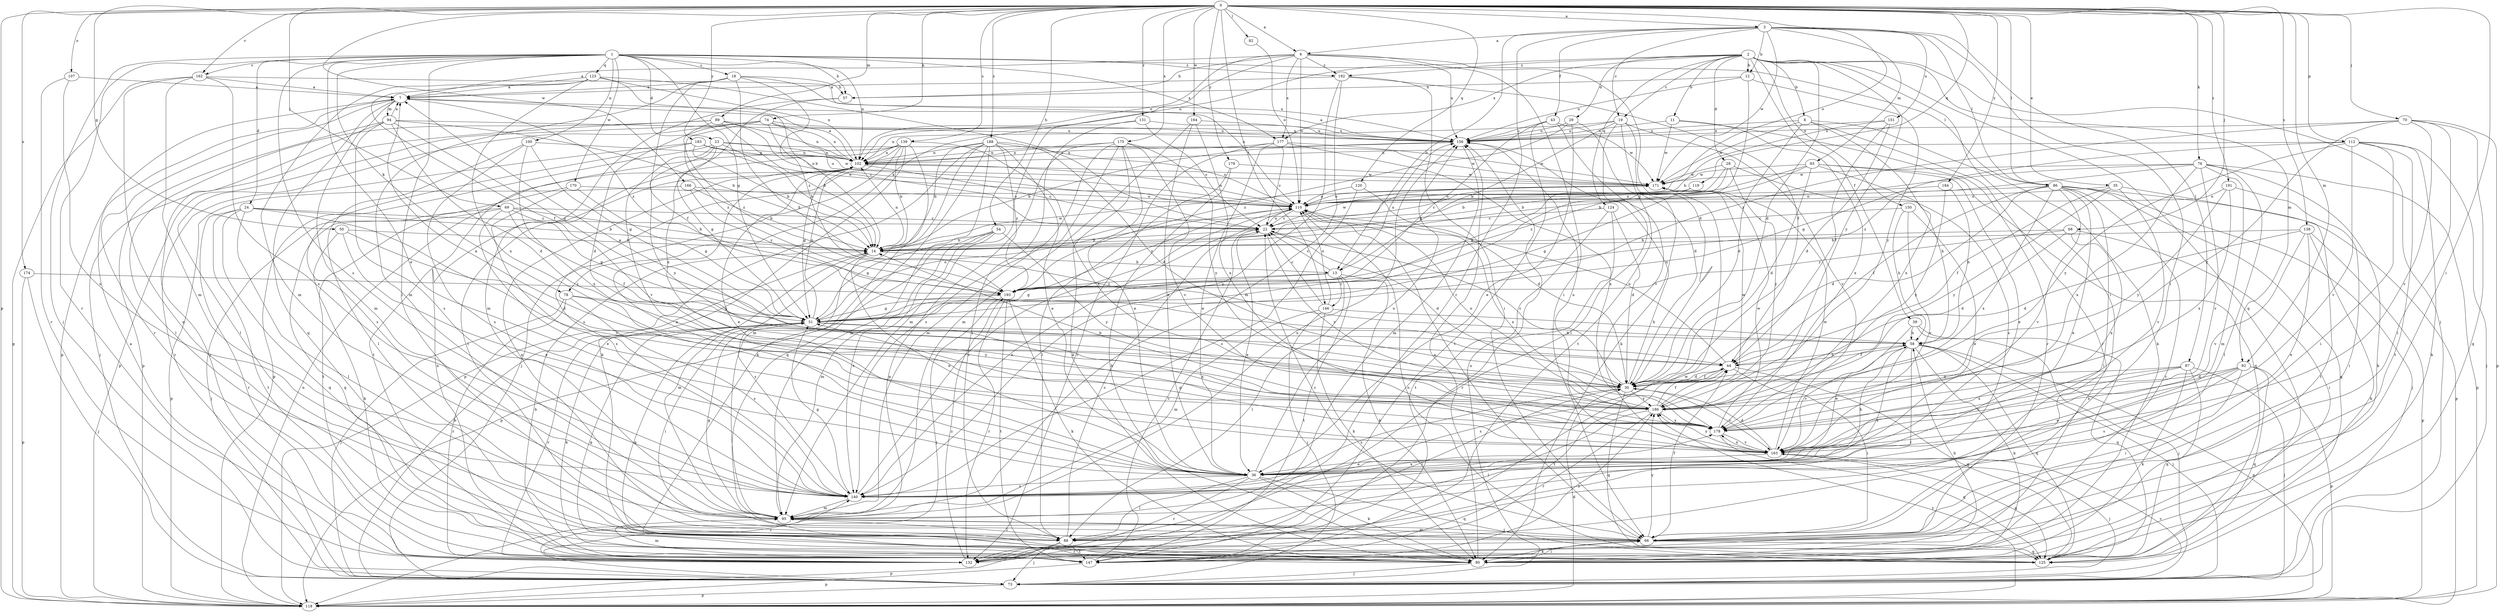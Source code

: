 strict digraph  {
0;
1;
2;
3;
6;
7;
8;
11;
12;
13;
14;
18;
19;
22;
23;
24;
28;
29;
30;
35;
36;
39;
43;
44;
50;
51;
54;
57;
58;
66;
68;
69;
70;
73;
74;
76;
78;
80;
82;
86;
87;
88;
89;
92;
93;
94;
95;
100;
102;
107;
110;
112;
118;
119;
120;
123;
124;
125;
131;
132;
138;
139;
140;
146;
147;
150;
151;
156;
162;
163;
164;
166;
170;
171;
174;
175;
177;
178;
179;
183;
184;
186;
188;
191;
192;
193;
0 -> 3  [label=a];
0 -> 6  [label=a];
0 -> 35  [label=e];
0 -> 50  [label=g];
0 -> 54  [label=h];
0 -> 66  [label=i];
0 -> 68  [label=j];
0 -> 69  [label=j];
0 -> 70  [label=j];
0 -> 74  [label=k];
0 -> 76  [label=k];
0 -> 82  [label=l];
0 -> 86  [label=l];
0 -> 89  [label=m];
0 -> 92  [label=m];
0 -> 107  [label=o];
0 -> 110  [label=o];
0 -> 112  [label=p];
0 -> 118  [label=p];
0 -> 119  [label=q];
0 -> 120  [label=q];
0 -> 131  [label=r];
0 -> 138  [label=s];
0 -> 139  [label=s];
0 -> 146  [label=t];
0 -> 162  [label=v];
0 -> 164  [label=w];
0 -> 166  [label=w];
0 -> 174  [label=x];
0 -> 175  [label=x];
0 -> 179  [label=y];
0 -> 183  [label=y];
0 -> 184  [label=y];
0 -> 188  [label=z];
0 -> 191  [label=z];
1 -> 18  [label=c];
1 -> 23  [label=d];
1 -> 24  [label=d];
1 -> 36  [label=e];
1 -> 51  [label=g];
1 -> 57  [label=h];
1 -> 66  [label=i];
1 -> 73  [label=j];
1 -> 78  [label=k];
1 -> 86  [label=l];
1 -> 100  [label=n];
1 -> 102  [label=n];
1 -> 123  [label=q];
1 -> 132  [label=r];
1 -> 140  [label=s];
1 -> 162  [label=v];
1 -> 170  [label=w];
1 -> 177  [label=x];
1 -> 192  [label=z];
2 -> 8  [label=b];
2 -> 11  [label=b];
2 -> 12  [label=b];
2 -> 19  [label=c];
2 -> 28  [label=d];
2 -> 29  [label=d];
2 -> 30  [label=d];
2 -> 39  [label=f];
2 -> 66  [label=i];
2 -> 73  [label=j];
2 -> 92  [label=m];
2 -> 102  [label=n];
2 -> 124  [label=q];
2 -> 125  [label=q];
2 -> 150  [label=u];
2 -> 177  [label=x];
2 -> 186  [label=y];
2 -> 192  [label=z];
3 -> 6  [label=a];
3 -> 12  [label=b];
3 -> 13  [label=b];
3 -> 19  [label=c];
3 -> 43  [label=f];
3 -> 66  [label=i];
3 -> 86  [label=l];
3 -> 87  [label=l];
3 -> 93  [label=m];
3 -> 132  [label=r];
3 -> 151  [label=u];
3 -> 171  [label=w];
6 -> 7  [label=a];
6 -> 30  [label=d];
6 -> 57  [label=h];
6 -> 66  [label=i];
6 -> 78  [label=k];
6 -> 102  [label=n];
6 -> 110  [label=o];
6 -> 156  [label=u];
6 -> 177  [label=x];
6 -> 192  [label=z];
7 -> 94  [label=m];
7 -> 95  [label=m];
7 -> 118  [label=p];
7 -> 125  [label=q];
7 -> 132  [label=r];
7 -> 193  [label=z];
8 -> 30  [label=d];
8 -> 80  [label=k];
8 -> 132  [label=r];
8 -> 156  [label=u];
8 -> 171  [label=w];
8 -> 178  [label=x];
11 -> 132  [label=r];
11 -> 156  [label=u];
11 -> 171  [label=w];
11 -> 178  [label=x];
12 -> 51  [label=g];
12 -> 57  [label=h];
12 -> 156  [label=u];
12 -> 186  [label=y];
13 -> 22  [label=c];
13 -> 51  [label=g];
13 -> 80  [label=k];
13 -> 88  [label=l];
13 -> 146  [label=t];
13 -> 147  [label=t];
13 -> 156  [label=u];
13 -> 193  [label=z];
14 -> 13  [label=b];
14 -> 36  [label=e];
14 -> 95  [label=m];
14 -> 102  [label=n];
14 -> 140  [label=s];
14 -> 171  [label=w];
18 -> 7  [label=a];
18 -> 44  [label=f];
18 -> 57  [label=h];
18 -> 58  [label=h];
18 -> 95  [label=m];
18 -> 110  [label=o];
18 -> 193  [label=z];
19 -> 13  [label=b];
19 -> 80  [label=k];
19 -> 88  [label=l];
19 -> 102  [label=n];
19 -> 147  [label=t];
19 -> 156  [label=u];
19 -> 163  [label=v];
22 -> 14  [label=b];
22 -> 30  [label=d];
22 -> 36  [label=e];
22 -> 110  [label=o];
22 -> 171  [label=w];
22 -> 186  [label=y];
23 -> 14  [label=b];
23 -> 51  [label=g];
23 -> 102  [label=n];
23 -> 118  [label=p];
23 -> 163  [label=v];
23 -> 171  [label=w];
23 -> 186  [label=y];
24 -> 14  [label=b];
24 -> 22  [label=c];
24 -> 88  [label=l];
24 -> 125  [label=q];
24 -> 132  [label=r];
24 -> 147  [label=t];
24 -> 163  [label=v];
28 -> 14  [label=b];
28 -> 51  [label=g];
28 -> 140  [label=s];
28 -> 171  [label=w];
28 -> 186  [label=y];
29 -> 30  [label=d];
29 -> 36  [label=e];
29 -> 156  [label=u];
29 -> 193  [label=z];
30 -> 7  [label=a];
30 -> 22  [label=c];
30 -> 44  [label=f];
30 -> 88  [label=l];
30 -> 125  [label=q];
30 -> 140  [label=s];
30 -> 156  [label=u];
30 -> 163  [label=v];
30 -> 186  [label=y];
35 -> 44  [label=f];
35 -> 110  [label=o];
35 -> 147  [label=t];
35 -> 163  [label=v];
35 -> 186  [label=y];
36 -> 58  [label=h];
36 -> 80  [label=k];
36 -> 88  [label=l];
36 -> 102  [label=n];
36 -> 125  [label=q];
36 -> 132  [label=r];
36 -> 140  [label=s];
36 -> 156  [label=u];
39 -> 36  [label=e];
39 -> 58  [label=h];
39 -> 73  [label=j];
39 -> 125  [label=q];
43 -> 51  [label=g];
43 -> 147  [label=t];
43 -> 156  [label=u];
43 -> 163  [label=v];
43 -> 171  [label=w];
44 -> 30  [label=d];
44 -> 58  [label=h];
44 -> 66  [label=i];
44 -> 110  [label=o];
44 -> 125  [label=q];
44 -> 140  [label=s];
44 -> 147  [label=t];
50 -> 14  [label=b];
50 -> 30  [label=d];
50 -> 36  [label=e];
50 -> 80  [label=k];
51 -> 58  [label=h];
51 -> 66  [label=i];
51 -> 80  [label=k];
51 -> 102  [label=n];
51 -> 110  [label=o];
51 -> 132  [label=r];
51 -> 178  [label=x];
54 -> 14  [label=b];
54 -> 51  [label=g];
54 -> 95  [label=m];
54 -> 118  [label=p];
54 -> 140  [label=s];
54 -> 186  [label=y];
57 -> 95  [label=m];
57 -> 178  [label=x];
58 -> 44  [label=f];
58 -> 73  [label=j];
58 -> 80  [label=k];
58 -> 88  [label=l];
58 -> 118  [label=p];
58 -> 125  [label=q];
58 -> 140  [label=s];
58 -> 163  [label=v];
66 -> 22  [label=c];
66 -> 44  [label=f];
66 -> 80  [label=k];
66 -> 95  [label=m];
66 -> 102  [label=n];
66 -> 125  [label=q];
66 -> 132  [label=r];
66 -> 186  [label=y];
68 -> 14  [label=b];
68 -> 30  [label=d];
68 -> 66  [label=i];
68 -> 178  [label=x];
68 -> 193  [label=z];
69 -> 14  [label=b];
69 -> 22  [label=c];
69 -> 36  [label=e];
69 -> 44  [label=f];
69 -> 51  [label=g];
69 -> 73  [label=j];
69 -> 125  [label=q];
70 -> 66  [label=i];
70 -> 118  [label=p];
70 -> 125  [label=q];
70 -> 156  [label=u];
70 -> 163  [label=v];
70 -> 186  [label=y];
70 -> 193  [label=z];
73 -> 7  [label=a];
73 -> 14  [label=b];
73 -> 118  [label=p];
73 -> 156  [label=u];
73 -> 163  [label=v];
74 -> 22  [label=c];
74 -> 30  [label=d];
74 -> 88  [label=l];
74 -> 102  [label=n];
74 -> 110  [label=o];
74 -> 118  [label=p];
74 -> 156  [label=u];
74 -> 193  [label=z];
76 -> 14  [label=b];
76 -> 80  [label=k];
76 -> 88  [label=l];
76 -> 95  [label=m];
76 -> 118  [label=p];
76 -> 163  [label=v];
76 -> 171  [label=w];
76 -> 178  [label=x];
76 -> 193  [label=z];
78 -> 51  [label=g];
78 -> 73  [label=j];
78 -> 132  [label=r];
78 -> 140  [label=s];
78 -> 186  [label=y];
80 -> 51  [label=g];
80 -> 58  [label=h];
80 -> 66  [label=i];
80 -> 73  [label=j];
80 -> 156  [label=u];
82 -> 110  [label=o];
86 -> 30  [label=d];
86 -> 36  [label=e];
86 -> 44  [label=f];
86 -> 73  [label=j];
86 -> 88  [label=l];
86 -> 110  [label=o];
86 -> 118  [label=p];
86 -> 125  [label=q];
86 -> 132  [label=r];
86 -> 163  [label=v];
86 -> 178  [label=x];
87 -> 30  [label=d];
87 -> 73  [label=j];
87 -> 80  [label=k];
87 -> 125  [label=q];
87 -> 163  [label=v];
87 -> 178  [label=x];
88 -> 22  [label=c];
88 -> 73  [label=j];
88 -> 118  [label=p];
88 -> 147  [label=t];
89 -> 14  [label=b];
89 -> 73  [label=j];
89 -> 88  [label=l];
89 -> 102  [label=n];
89 -> 110  [label=o];
89 -> 156  [label=u];
89 -> 193  [label=z];
92 -> 30  [label=d];
92 -> 36  [label=e];
92 -> 66  [label=i];
92 -> 118  [label=p];
92 -> 125  [label=q];
92 -> 140  [label=s];
92 -> 178  [label=x];
93 -> 14  [label=b];
93 -> 30  [label=d];
93 -> 36  [label=e];
93 -> 58  [label=h];
93 -> 125  [label=q];
93 -> 171  [label=w];
93 -> 193  [label=z];
94 -> 7  [label=a];
94 -> 14  [label=b];
94 -> 30  [label=d];
94 -> 51  [label=g];
94 -> 73  [label=j];
94 -> 118  [label=p];
94 -> 140  [label=s];
94 -> 156  [label=u];
95 -> 51  [label=g];
95 -> 66  [label=i];
95 -> 88  [label=l];
95 -> 156  [label=u];
100 -> 51  [label=g];
100 -> 88  [label=l];
100 -> 102  [label=n];
100 -> 140  [label=s];
100 -> 178  [label=x];
102 -> 7  [label=a];
102 -> 22  [label=c];
102 -> 36  [label=e];
102 -> 51  [label=g];
102 -> 171  [label=w];
107 -> 7  [label=a];
107 -> 132  [label=r];
107 -> 140  [label=s];
110 -> 22  [label=c];
110 -> 66  [label=i];
110 -> 102  [label=n];
110 -> 140  [label=s];
110 -> 178  [label=x];
110 -> 193  [label=z];
112 -> 51  [label=g];
112 -> 66  [label=i];
112 -> 73  [label=j];
112 -> 80  [label=k];
112 -> 102  [label=n];
112 -> 147  [label=t];
112 -> 163  [label=v];
112 -> 186  [label=y];
118 -> 30  [label=d];
118 -> 102  [label=n];
118 -> 186  [label=y];
119 -> 22  [label=c];
119 -> 51  [label=g];
119 -> 110  [label=o];
120 -> 30  [label=d];
120 -> 110  [label=o];
120 -> 140  [label=s];
123 -> 7  [label=a];
123 -> 14  [label=b];
123 -> 22  [label=c];
123 -> 44  [label=f];
123 -> 95  [label=m];
123 -> 102  [label=n];
123 -> 178  [label=x];
124 -> 22  [label=c];
124 -> 30  [label=d];
124 -> 132  [label=r];
124 -> 147  [label=t];
125 -> 51  [label=g];
125 -> 110  [label=o];
131 -> 22  [label=c];
131 -> 88  [label=l];
131 -> 95  [label=m];
131 -> 156  [label=u];
132 -> 140  [label=s];
132 -> 171  [label=w];
132 -> 193  [label=z];
138 -> 14  [label=b];
138 -> 30  [label=d];
138 -> 36  [label=e];
138 -> 80  [label=k];
138 -> 118  [label=p];
138 -> 163  [label=v];
139 -> 14  [label=b];
139 -> 73  [label=j];
139 -> 80  [label=k];
139 -> 88  [label=l];
139 -> 95  [label=m];
139 -> 102  [label=n];
139 -> 140  [label=s];
139 -> 147  [label=t];
139 -> 178  [label=x];
140 -> 51  [label=g];
140 -> 95  [label=m];
140 -> 110  [label=o];
140 -> 178  [label=x];
146 -> 22  [label=c];
146 -> 58  [label=h];
146 -> 73  [label=j];
146 -> 80  [label=k];
146 -> 95  [label=m];
146 -> 110  [label=o];
147 -> 14  [label=b];
147 -> 22  [label=c];
147 -> 95  [label=m];
147 -> 102  [label=n];
147 -> 118  [label=p];
147 -> 186  [label=y];
150 -> 22  [label=c];
150 -> 36  [label=e];
150 -> 58  [label=h];
150 -> 163  [label=v];
151 -> 14  [label=b];
151 -> 30  [label=d];
151 -> 44  [label=f];
151 -> 156  [label=u];
156 -> 7  [label=a];
156 -> 14  [label=b];
156 -> 95  [label=m];
156 -> 102  [label=n];
162 -> 7  [label=a];
162 -> 95  [label=m];
162 -> 118  [label=p];
162 -> 125  [label=q];
162 -> 140  [label=s];
162 -> 156  [label=u];
163 -> 30  [label=d];
163 -> 36  [label=e];
163 -> 51  [label=g];
163 -> 73  [label=j];
163 -> 125  [label=q];
163 -> 156  [label=u];
163 -> 171  [label=w];
163 -> 178  [label=x];
163 -> 186  [label=y];
164 -> 36  [label=e];
164 -> 95  [label=m];
164 -> 156  [label=u];
164 -> 178  [label=x];
166 -> 14  [label=b];
166 -> 110  [label=o];
166 -> 118  [label=p];
166 -> 193  [label=z];
170 -> 51  [label=g];
170 -> 110  [label=o];
170 -> 140  [label=s];
170 -> 147  [label=t];
171 -> 110  [label=o];
174 -> 73  [label=j];
174 -> 118  [label=p];
174 -> 193  [label=z];
175 -> 36  [label=e];
175 -> 80  [label=k];
175 -> 95  [label=m];
175 -> 102  [label=n];
175 -> 118  [label=p];
175 -> 140  [label=s];
175 -> 163  [label=v];
175 -> 186  [label=y];
177 -> 22  [label=c];
177 -> 36  [label=e];
177 -> 102  [label=n];
177 -> 132  [label=r];
177 -> 171  [label=w];
177 -> 178  [label=x];
178 -> 125  [label=q];
178 -> 163  [label=v];
178 -> 171  [label=w];
179 -> 80  [label=k];
179 -> 88  [label=l];
179 -> 171  [label=w];
183 -> 14  [label=b];
183 -> 102  [label=n];
183 -> 110  [label=o];
183 -> 132  [label=r];
183 -> 140  [label=s];
183 -> 171  [label=w];
184 -> 58  [label=h];
184 -> 110  [label=o];
184 -> 186  [label=y];
186 -> 7  [label=a];
186 -> 14  [label=b];
186 -> 44  [label=f];
186 -> 88  [label=l];
186 -> 110  [label=o];
186 -> 132  [label=r];
186 -> 171  [label=w];
186 -> 178  [label=x];
188 -> 14  [label=b];
188 -> 30  [label=d];
188 -> 36  [label=e];
188 -> 80  [label=k];
188 -> 95  [label=m];
188 -> 102  [label=n];
188 -> 110  [label=o];
188 -> 118  [label=p];
188 -> 125  [label=q];
188 -> 193  [label=z];
191 -> 66  [label=i];
191 -> 110  [label=o];
191 -> 178  [label=x];
191 -> 186  [label=y];
192 -> 7  [label=a];
192 -> 44  [label=f];
192 -> 66  [label=i];
192 -> 95  [label=m];
192 -> 140  [label=s];
193 -> 51  [label=g];
193 -> 73  [label=j];
193 -> 80  [label=k];
193 -> 132  [label=r];
193 -> 147  [label=t];
}
